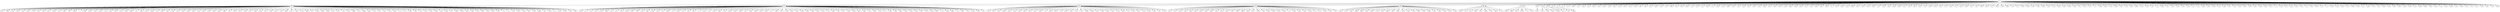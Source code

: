 // The Round Graph
digraph BFS {
	1 -> 496
	1 -> 371
	1 -> 330
	1 -> 173
	1 -> 418
	1 -> 460
	1 -> 271
	1 -> 281
	1 -> 232
	1 -> 489
	1 -> 314
	1 -> 13
	1 -> 67
	1 -> 127
	1 -> 339
	1 -> 53
	1 -> 207
	1 -> 28
	1 -> 266
	1 -> 223
	1 -> 401
	1 -> 478
	1 -> 482
	1 -> 378
	1 -> 332
	1 -> 431
	1 -> 190
	1 -> 68
	1 -> 181
	1 -> 270
	1 -> 428
	1 -> 470
	1 -> 18
	1 -> 466
	1 -> 237
	1 -> 322
	1 -> 392
	1 -> 10
	1 -> 310
	1 -> 41
	1 -> 304
	1 -> 71
	1 -> 109
	1 -> 110
	1 -> 396
	1 -> 257
	1 -> 82
	1 -> 119
	1 -> 481
	1 -> 484
	1 -> 224
	1 -> 364
	1 -> 241
	1 -> 329
	1 -> 287
	1 -> 116
	1 -> 395
	1 -> 500
	1 -> 424
	1 -> 131
	1 -> 38
	1 -> 432
	1 -> 267
	1 -> 439
	1 -> 51
	1 -> 434
	1 -> 292
	1 -> 315
	1 -> 288
	1 -> 245
	1 -> 158
	1 -> 414
	1 -> 336
	1 -> 36
	1 -> 194
	1 -> 192
	1 -> 499
	1 -> 469
	1 -> 317
	1 -> 157
	1 -> 86
	1 -> 169
	1 -> 40
	1 -> 318
	1 -> 342
	1 -> 341
	1 -> 179
	1 -> 355
	1 -> 98
	1 -> 421
	1 -> 289
	1 -> 95
	1 -> 49
	1 -> 308
	1 -> 381
	1 -> 133
	1 -> 408
	1 -> 443
	1 -> 280
	1 -> 79
	1 -> 43
	1 -> 268
	1 -> 348
	1 -> 166
	1 -> 262
	1 -> 306
	1 -> 140
	1 -> 214
	1 -> 464
	1 -> 240
	1 -> 343
	1 -> 136
	1 -> 91
	1 -> 347
	1 -> 107
	1 -> 31
	1 -> 295
	1 -> 360
	1 -> 123
	1 -> 399
	1 -> 228
	1 -> 178
	1 -> 442
	1 -> 296
	1 -> 471
	1 -> 253
	1 -> 93
	1 -> 15
	1 -> 380
	1 -> 34
	1 -> 255
	1 -> 479
	1 -> 130
	1 -> 201
	1 -> 25
	1 -> 75
	1 -> 248
	1 -> 259
	1 -> 239
	1 -> 222
	1 -> 128
	1 -> 65
	1 -> 118
	1 -> 143
	1 -> 491
	1 -> 269
	1 -> 422
	1 -> 453
	1 -> 290
	1 -> 457
	1 -> 73
	1 -> 379
	1 -> 357
	1 -> 59
	1 -> 210
	1 -> 55
	1 -> 74
	1 -> 89
	1 -> 252
	1 -> 61
	1 -> 11
	1 -> 282
	1 -> 279
	1 -> 242
	1 -> 170
	1 -> 468
	1 -> 393
	1 -> 277
	1 -> 120
	1 -> 311
	1 -> 29
	1 -> 264
	1 -> 213
	1 -> 403
	1 -> 333
	1 -> 423
	1 -> 188
	1 -> 112
	1 -> 206
	1 -> 369
	1 -> 404
	1 -> 313
	1 -> 14
	1 -> 231
	1 -> 409
	1 -> 20
	1 -> 335
	1 -> 147
	1 -> 92
	1 -> 35
	1 -> 456
	1 -> 441
	1 -> 274
	1 -> 444
	496 -> 297
	496 -> 459
	496 -> 124
	496 -> 294
	496 -> 48
	496 -> 182
	496 -> 419
	496 -> 162
	496 -> 352
	496 -> 227
	496 -> 326
	496 -> 78
	496 -> 438
	496 -> 66
	496 -> 368
	496 -> 7
	496 -> 365
	496 -> 249
	496 -> 60
	496 -> 144
	496 -> 24
	496 -> 278
	496 -> 340
	496 -> 141
	496 -> 160
	496 -> 298
	496 -> 2
	496 -> 362
	496 -> 397
	496 -> 163
	496 -> 177
	496 -> 493
	496 -> 142
	496 -> 415
	496 -> 46
	496 -> 153
	496 -> 156
	496 -> 99
	496 -> 114
	496 -> 183
	496 -> 139
	496 -> 492
	496 -> 238
	496 -> 284
	496 -> 44
	496 -> 309
	496 -> 437
	496 -> 184
	496 -> 32
	496 -> 244
	496 -> 375
	496 -> 85
	496 -> 138
	496 -> 411
	496 -> 417
	496 -> 458
	496 -> 187
	496 -> 427
	496 -> 175
	496 -> 388
	496 -> 477
	496 -> 435
	496 -> 448
	496 -> 386
	496 -> 50
	496 -> 307
	496 -> 111
	496 -> 407
	496 -> 398
	496 -> 30
	496 -> 406
	496 -> 452
	496 -> 275
	496 -> 63
	496 -> 33
	496 -> 167
	496 -> 104
	496 -> 12
	496 -> 42
	496 -> 205
	496 -> 229
	496 -> 56
	496 -> 413
	496 -> 108
	496 -> 246
	496 -> 19
	496 -> 319
	496 -> 151
	496 -> 334
	496 -> 363
	496 -> 300
	496 -> 164
	496 -> 325
	496 -> 236
	496 -> 376
	496 -> 402
	496 -> 200
	496 -> 77
	496 -> 3
	496 -> 145
	496 -> 230
	496 -> 152
	496 -> 467
	496 -> 354
	496 -> 265
	496 -> 58
	496 -> 461
	496 -> 6
	496 -> 180
	496 -> 299
	496 -> 154
	496 -> 451
	371 -> 328
	371 -> 9
	371 -> 23
	371 -> 327
	371 -> 370
	371 -> 389
	371 -> 16
	371 -> 27
	371 -> 129
	371 -> 344
	371 -> 285
	371 -> 450
	371 -> 94
	371 -> 161
	371 -> 455
	371 -> 80
	371 -> 21
	371 -> 345
	371 -> 37
	371 -> 494
	371 -> 171
	371 -> 273
	371 -> 487
	371 -> 4
	371 -> 212
	371 -> 70
	371 -> 410
	371 -> 425
	371 -> 497
	371 -> 436
	371 -> 233
	371 -> 358
	371 -> 83
	371 -> 429
	371 -> 198
	371 -> 316
	371 -> 235
	371 -> 5
	371 -> 189
	371 -> 90
	371 -> 149
	371 -> 202
	371 -> 84
	371 -> 391
	371 -> 204
	371 -> 483
	371 -> 324
	371 -> 102
	371 -> 137
	371 -> 480
	371 -> 96
	371 -> 247
	371 -> 106
	371 -> 495
	371 -> 291
	371 -> 359
	371 -> 121
	371 -> 186
	371 -> 146
	371 -> 87
	371 -> 320
	371 -> 349
	371 -> 261
	371 -> 305
	371 -> 323
	371 -> 353
	371 -> 283
	371 -> 225
	371 -> 250
	371 -> 384
	371 -> 57
	371 -> 234
	371 -> 293
	371 -> 76
	371 -> 490
	371 -> 412
	371 -> 148
	371 -> 463
	371 -> 97
	330 -> 221
	330 -> 263
	330 -> 367
	330 -> 338
	330 -> 251
	330 -> 125
	330 -> 69
	330 -> 394
	330 -> 337
	330 -> 54
	330 -> 416
	330 -> 8
	330 -> 420
	330 -> 383
	330 -> 176
	330 -> 303
	330 -> 331
	330 -> 122
	330 -> 217
	330 -> 446
	330 -> 426
	330 -> 473
	330 -> 196
	330 -> 219
	330 -> 321
	330 -> 197
	330 -> 226
	330 -> 47
	330 -> 216
	330 -> 312
	330 -> 115
	330 -> 126
	330 -> 159
	330 -> 377
	330 -> 374
	173 -> 301
	173 -> 172
	173 -> 373
	173 -> 64
	173 -> 462
	173 -> 254
	173 -> 209
	173 -> 454
	173 -> 440
	173 -> 174
	173 -> 474
	173 -> 445
	173 -> 165
	173 -> 498
	173 -> 486
	173 -> 168
	173 -> 475
	173 -> 286
	173 -> 276
	173 -> 382
	173 -> 465
	173 -> 256
	173 -> 185
	173 -> 17
	173 -> 405
	173 -> 191
	173 -> 218
	173 -> 193
	173 -> 52
	173 -> 81
	173 -> 433
	173 -> 272
	173 -> 372
	418 -> 351
	418 -> 215
	418 -> 387
	418 -> 400
	418 -> 488
	418 -> 195
	418 -> 356
	418 -> 211
	418 -> 220
	418 -> 203
	418 -> 100
	418 -> 243
	418 -> 103
	418 -> 135
	418 -> 105
	418 -> 385
	418 -> 199
	418 -> 449
	418 -> 134
	418 -> 258
	418 -> 150
	418 -> 361
	418 -> 302
	460 -> 350
	460 -> 22
	460 -> 62
	460 -> 390
	460 -> 88
	460 -> 260
	460 -> 39
	460 -> 447
	460 -> 45
	271 -> 430
	271 -> 485
	271 -> 155
	271 -> 208
	271 -> 72
	271 -> 26
	281 -> 132
	232 -> 472
	232 -> 476
	232 -> 101
	489 -> 346
	489 -> 117
	314 -> 113
	13 -> 366
}

